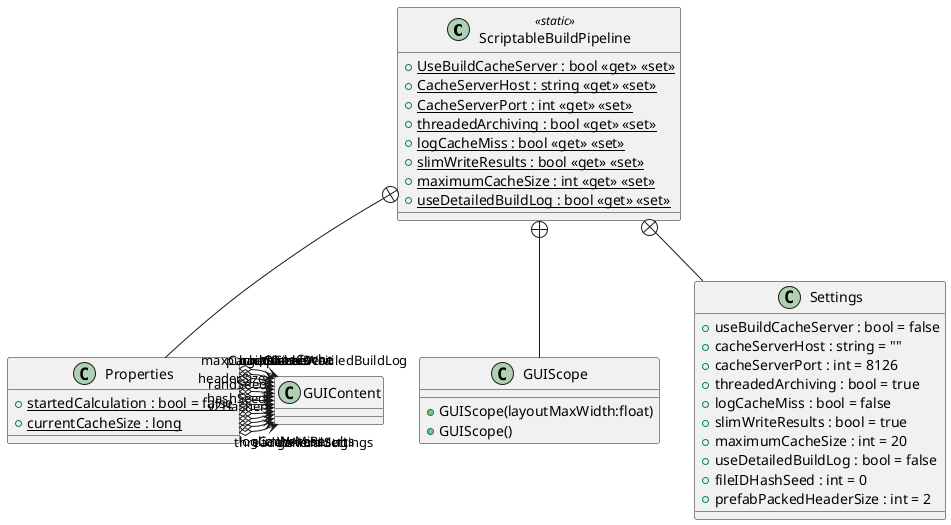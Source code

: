 @startuml
class ScriptableBuildPipeline <<static>> {
    + {static} UseBuildCacheServer : bool <<get>> <<set>>
    + {static} CacheServerHost : string <<get>> <<set>>
    + {static} CacheServerPort : int <<get>> <<set>>
    + {static} threadedArchiving : bool <<get>> <<set>>
    + {static} logCacheMiss : bool <<get>> <<set>>
    + {static} slimWriteResults : bool <<get>> <<set>>
    + {static} maximumCacheSize : int <<get>> <<set>>
    + {static} useDetailedBuildLog : bool <<get>> <<set>>
}
class GUIScope {
    + GUIScope(layoutMaxWidth:float)
    + GUIScope()
}
class Properties {
    + {static} startedCalculation : bool = false
    + {static} currentCacheSize : long
}
class Settings {
    + useBuildCacheServer : bool = false
    + cacheServerHost : string = ""
    + cacheServerPort : int = 8126
    + threadedArchiving : bool = true
    + logCacheMiss : bool = false
    + slimWriteResults : bool = true
    + maximumCacheSize : int = 20
    + useDetailedBuildLog : bool = false
    + fileIDHashSeed : int = 0
    + prefabPackedHeaderSize : int = 2
}
ScriptableBuildPipeline +-- GUIScope
ScriptableBuildPipeline +-- Properties
Properties o-> "generalSettings" GUIContent
Properties o-> "threadedArchiving" GUIContent
Properties o-> "logCacheMiss" GUIContent
Properties o-> "slimWriteResults" GUIContent
Properties o-> "v2Hasher" GUIContent
Properties o-> "hashSeed" GUIContent
Properties o-> "randSeed" GUIContent
Properties o-> "headerSize" GUIContent
Properties o-> "maxCacheSize" GUIContent
Properties o-> "buildCache" GUIContent
Properties o-> "purgeCache" GUIContent
Properties o-> "pruneCache" GUIContent
Properties o-> "cacheSizeIs" GUIContent
Properties o-> "pleaseWait" GUIContent
Properties o-> "useDetailedBuildLog" GUIContent
ScriptableBuildPipeline +-- Settings
@enduml
